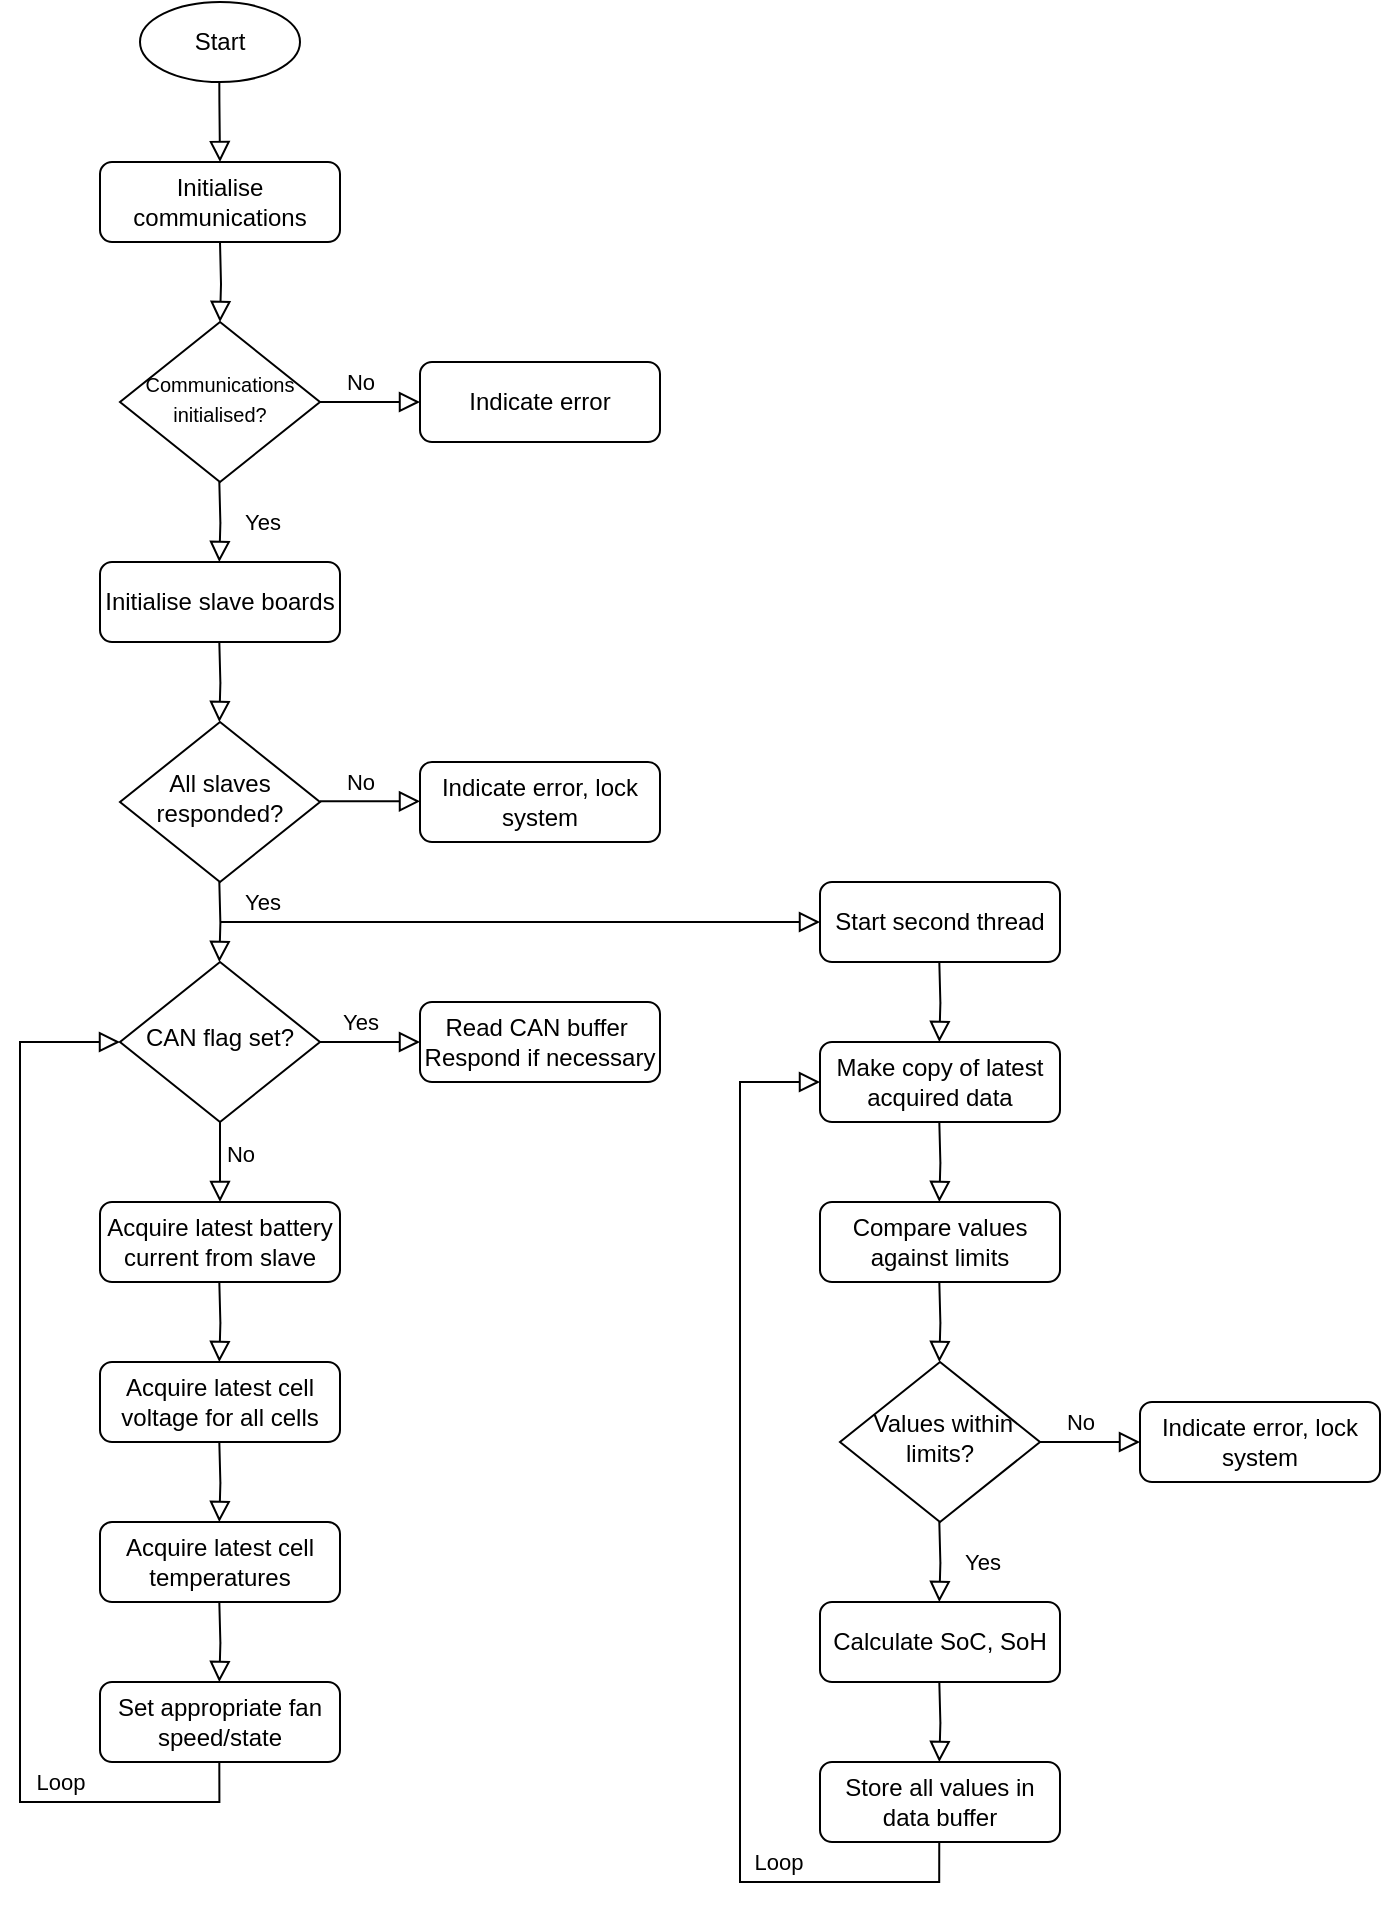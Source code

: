 <mxfile version="14.4.3" type="device"><diagram id="C5RBs43oDa-KdzZeNtuy" name="Page-1"><mxGraphModel dx="1673" dy="1014" grid="1" gridSize="10" guides="1" tooltips="1" connect="1" arrows="1" fold="1" page="1" pageScale="1" pageWidth="827" pageHeight="1169" math="0" shadow="0"><root><mxCell id="WIyWlLk6GJQsqaUBKTNV-0"/><mxCell id="WIyWlLk6GJQsqaUBKTNV-1" parent="WIyWlLk6GJQsqaUBKTNV-0"/><mxCell id="WIyWlLk6GJQsqaUBKTNV-2" value="" style="rounded=0;html=1;jettySize=auto;orthogonalLoop=1;fontSize=11;endArrow=block;endFill=0;endSize=8;strokeWidth=1;shadow=0;labelBackgroundColor=none;edgeStyle=orthogonalEdgeStyle;" parent="WIyWlLk6GJQsqaUBKTNV-1" target="WIyWlLk6GJQsqaUBKTNV-6" edge="1"><mxGeometry relative="1" as="geometry"><mxPoint x="180" y="160" as="sourcePoint"/></mxGeometry></mxCell><mxCell id="WIyWlLk6GJQsqaUBKTNV-5" value="No" style="edgeStyle=orthogonalEdgeStyle;rounded=0;html=1;jettySize=auto;orthogonalLoop=1;fontSize=11;endArrow=block;endFill=0;endSize=8;strokeWidth=1;shadow=0;labelBackgroundColor=none;" parent="WIyWlLk6GJQsqaUBKTNV-1" source="WIyWlLk6GJQsqaUBKTNV-6" edge="1"><mxGeometry x="-0.2" y="10" relative="1" as="geometry"><mxPoint as="offset"/><mxPoint x="280" y="240" as="targetPoint"/></mxGeometry></mxCell><mxCell id="WIyWlLk6GJQsqaUBKTNV-6" value="&lt;font style=&quot;font-size: 10px&quot;&gt;Communications initialised?&lt;/font&gt;" style="rhombus;whiteSpace=wrap;html=1;shadow=0;fontFamily=Helvetica;fontSize=12;align=center;strokeWidth=1;spacing=6;spacingTop=-4;" parent="WIyWlLk6GJQsqaUBKTNV-1" vertex="1"><mxGeometry x="130" y="200" width="100" height="80" as="geometry"/></mxCell><mxCell id="WIyWlLk6GJQsqaUBKTNV-7" value="Indicate error" style="rounded=1;whiteSpace=wrap;html=1;fontSize=12;glass=0;strokeWidth=1;shadow=0;" parent="WIyWlLk6GJQsqaUBKTNV-1" vertex="1"><mxGeometry x="280" y="220" width="120" height="40" as="geometry"/></mxCell><mxCell id="WIyWlLk6GJQsqaUBKTNV-10" value="All slaves responded?" style="rhombus;whiteSpace=wrap;html=1;shadow=0;fontFamily=Helvetica;fontSize=12;align=center;strokeWidth=1;spacing=6;spacingTop=-4;" parent="WIyWlLk6GJQsqaUBKTNV-1" vertex="1"><mxGeometry x="130" y="400" width="100" height="80" as="geometry"/></mxCell><mxCell id="WIyWlLk6GJQsqaUBKTNV-12" value="Indicate error, lock system" style="rounded=1;whiteSpace=wrap;html=1;fontSize=12;glass=0;strokeWidth=1;shadow=0;" parent="WIyWlLk6GJQsqaUBKTNV-1" vertex="1"><mxGeometry x="280" y="420" width="120" height="40" as="geometry"/></mxCell><mxCell id="8A3HEMfRuflnP0B8mw7n-0" value="Start" style="ellipse;whiteSpace=wrap;html=1;" vertex="1" parent="WIyWlLk6GJQsqaUBKTNV-1"><mxGeometry x="140" y="40" width="80" height="40" as="geometry"/></mxCell><mxCell id="8A3HEMfRuflnP0B8mw7n-1" value="" style="rounded=0;html=1;jettySize=auto;orthogonalLoop=1;fontSize=11;endArrow=block;endFill=0;endSize=8;strokeWidth=1;shadow=0;labelBackgroundColor=none;edgeStyle=orthogonalEdgeStyle;" edge="1" parent="WIyWlLk6GJQsqaUBKTNV-1"><mxGeometry relative="1" as="geometry"><mxPoint x="179.66" y="80" as="sourcePoint"/><mxPoint x="180" y="120" as="targetPoint"/><Array as="points"><mxPoint x="180" y="90"/><mxPoint x="180" y="90"/></Array></mxGeometry></mxCell><mxCell id="8A3HEMfRuflnP0B8mw7n-2" value="Initialise communications" style="rounded=1;whiteSpace=wrap;html=1;" vertex="1" parent="WIyWlLk6GJQsqaUBKTNV-1"><mxGeometry x="120" y="120" width="120" height="40" as="geometry"/></mxCell><mxCell id="8A3HEMfRuflnP0B8mw7n-3" value="" style="rounded=0;html=1;jettySize=auto;orthogonalLoop=1;fontSize=11;endArrow=block;endFill=0;endSize=8;strokeWidth=1;shadow=0;labelBackgroundColor=none;edgeStyle=orthogonalEdgeStyle;" edge="1" parent="WIyWlLk6GJQsqaUBKTNV-1"><mxGeometry relative="1" as="geometry"><mxPoint x="179.66" y="280" as="sourcePoint"/><mxPoint x="179.66" y="320" as="targetPoint"/></mxGeometry></mxCell><mxCell id="8A3HEMfRuflnP0B8mw7n-6" value="Yes" style="edgeLabel;html=1;align=center;verticalAlign=middle;resizable=0;points=[];" vertex="1" connectable="0" parent="8A3HEMfRuflnP0B8mw7n-3"><mxGeometry x="-0.424" y="6" relative="1" as="geometry"><mxPoint x="14.34" y="8.28" as="offset"/></mxGeometry></mxCell><mxCell id="8A3HEMfRuflnP0B8mw7n-4" value="Initialise slave boards" style="rounded=1;whiteSpace=wrap;html=1;" vertex="1" parent="WIyWlLk6GJQsqaUBKTNV-1"><mxGeometry x="120" y="320" width="120" height="40" as="geometry"/></mxCell><mxCell id="8A3HEMfRuflnP0B8mw7n-5" value="" style="rounded=0;html=1;jettySize=auto;orthogonalLoop=1;fontSize=11;endArrow=block;endFill=0;endSize=8;strokeWidth=1;shadow=0;labelBackgroundColor=none;edgeStyle=orthogonalEdgeStyle;" edge="1" parent="WIyWlLk6GJQsqaUBKTNV-1"><mxGeometry relative="1" as="geometry"><mxPoint x="179.66" y="360" as="sourcePoint"/><mxPoint x="179.66" y="400" as="targetPoint"/></mxGeometry></mxCell><mxCell id="8A3HEMfRuflnP0B8mw7n-8" value="No" style="edgeStyle=orthogonalEdgeStyle;rounded=0;html=1;jettySize=auto;orthogonalLoop=1;fontSize=11;endArrow=block;endFill=0;endSize=8;strokeWidth=1;shadow=0;labelBackgroundColor=none;" edge="1" parent="WIyWlLk6GJQsqaUBKTNV-1"><mxGeometry x="-0.2" y="10" relative="1" as="geometry"><mxPoint as="offset"/><mxPoint x="230" y="439.66" as="sourcePoint"/><mxPoint x="280" y="439.66" as="targetPoint"/></mxGeometry></mxCell><mxCell id="8A3HEMfRuflnP0B8mw7n-9" value="" style="rounded=0;html=1;jettySize=auto;orthogonalLoop=1;fontSize=11;endArrow=block;endFill=0;endSize=8;strokeWidth=1;shadow=0;labelBackgroundColor=none;edgeStyle=orthogonalEdgeStyle;" edge="1" parent="WIyWlLk6GJQsqaUBKTNV-1"><mxGeometry relative="1" as="geometry"><mxPoint x="179.66" y="480" as="sourcePoint"/><mxPoint x="179.66" y="520" as="targetPoint"/></mxGeometry></mxCell><mxCell id="8A3HEMfRuflnP0B8mw7n-10" value="Yes" style="edgeLabel;html=1;align=center;verticalAlign=middle;resizable=0;points=[];" vertex="1" connectable="0" parent="8A3HEMfRuflnP0B8mw7n-9"><mxGeometry x="-0.424" y="6" relative="1" as="geometry"><mxPoint x="14.34" y="-1.72" as="offset"/></mxGeometry></mxCell><mxCell id="8A3HEMfRuflnP0B8mw7n-11" value="CAN flag set?" style="rhombus;whiteSpace=wrap;html=1;shadow=0;fontFamily=Helvetica;fontSize=12;align=center;strokeWidth=1;spacing=6;spacingTop=-4;" vertex="1" parent="WIyWlLk6GJQsqaUBKTNV-1"><mxGeometry x="130" y="520" width="100" height="80" as="geometry"/></mxCell><mxCell id="8A3HEMfRuflnP0B8mw7n-12" value="" style="rounded=0;html=1;jettySize=auto;orthogonalLoop=1;fontSize=11;endArrow=block;endFill=0;endSize=8;strokeWidth=1;shadow=0;labelBackgroundColor=none;edgeStyle=orthogonalEdgeStyle;exitX=1;exitY=0.5;exitDx=0;exitDy=0;" edge="1" parent="WIyWlLk6GJQsqaUBKTNV-1" source="8A3HEMfRuflnP0B8mw7n-11"><mxGeometry relative="1" as="geometry"><mxPoint x="189.66" y="490" as="sourcePoint"/><mxPoint x="280" y="560" as="targetPoint"/></mxGeometry></mxCell><mxCell id="8A3HEMfRuflnP0B8mw7n-13" value="Yes" style="edgeLabel;html=1;align=center;verticalAlign=middle;resizable=0;points=[];" vertex="1" connectable="0" parent="8A3HEMfRuflnP0B8mw7n-12"><mxGeometry x="-0.424" y="6" relative="1" as="geometry"><mxPoint x="5.52" y="-4" as="offset"/></mxGeometry></mxCell><mxCell id="8A3HEMfRuflnP0B8mw7n-14" value="Read CAN buffer&amp;nbsp;&lt;br&gt;Respond if necessary" style="rounded=1;whiteSpace=wrap;html=1;fontSize=12;glass=0;strokeWidth=1;shadow=0;" vertex="1" parent="WIyWlLk6GJQsqaUBKTNV-1"><mxGeometry x="280" y="540" width="120" height="40" as="geometry"/></mxCell><mxCell id="8A3HEMfRuflnP0B8mw7n-15" value="No" style="edgeStyle=orthogonalEdgeStyle;rounded=0;html=1;jettySize=auto;orthogonalLoop=1;fontSize=11;endArrow=block;endFill=0;endSize=8;strokeWidth=1;shadow=0;labelBackgroundColor=none;exitX=0.5;exitY=1;exitDx=0;exitDy=0;" edge="1" parent="WIyWlLk6GJQsqaUBKTNV-1" source="8A3HEMfRuflnP0B8mw7n-11"><mxGeometry x="-0.2" y="10" relative="1" as="geometry"><mxPoint as="offset"/><mxPoint x="180" y="620.0" as="sourcePoint"/><mxPoint x="180" y="640" as="targetPoint"/></mxGeometry></mxCell><mxCell id="8A3HEMfRuflnP0B8mw7n-16" value="Acquire latest battery current from slave" style="rounded=1;whiteSpace=wrap;html=1;" vertex="1" parent="WIyWlLk6GJQsqaUBKTNV-1"><mxGeometry x="120" y="640" width="120" height="40" as="geometry"/></mxCell><mxCell id="8A3HEMfRuflnP0B8mw7n-17" value="Acquire latest cell voltage for all cells" style="rounded=1;whiteSpace=wrap;html=1;" vertex="1" parent="WIyWlLk6GJQsqaUBKTNV-1"><mxGeometry x="120" y="720" width="120" height="40" as="geometry"/></mxCell><mxCell id="8A3HEMfRuflnP0B8mw7n-19" value="" style="rounded=0;html=1;jettySize=auto;orthogonalLoop=1;fontSize=11;endArrow=block;endFill=0;endSize=8;strokeWidth=1;shadow=0;labelBackgroundColor=none;edgeStyle=orthogonalEdgeStyle;" edge="1" parent="WIyWlLk6GJQsqaUBKTNV-1"><mxGeometry relative="1" as="geometry"><mxPoint x="179.66" y="680" as="sourcePoint"/><mxPoint x="179.66" y="720" as="targetPoint"/></mxGeometry></mxCell><mxCell id="8A3HEMfRuflnP0B8mw7n-20" value="Acquire latest cell temperatures" style="rounded=1;whiteSpace=wrap;html=1;" vertex="1" parent="WIyWlLk6GJQsqaUBKTNV-1"><mxGeometry x="120" y="800" width="120" height="40" as="geometry"/></mxCell><mxCell id="8A3HEMfRuflnP0B8mw7n-21" value="" style="rounded=0;html=1;jettySize=auto;orthogonalLoop=1;fontSize=11;endArrow=block;endFill=0;endSize=8;strokeWidth=1;shadow=0;labelBackgroundColor=none;edgeStyle=orthogonalEdgeStyle;" edge="1" parent="WIyWlLk6GJQsqaUBKTNV-1"><mxGeometry relative="1" as="geometry"><mxPoint x="179.66" y="760" as="sourcePoint"/><mxPoint x="179.66" y="800" as="targetPoint"/></mxGeometry></mxCell><mxCell id="8A3HEMfRuflnP0B8mw7n-22" value="Set appropriate fan speed/state" style="rounded=1;whiteSpace=wrap;html=1;" vertex="1" parent="WIyWlLk6GJQsqaUBKTNV-1"><mxGeometry x="120" y="880" width="120" height="40" as="geometry"/></mxCell><mxCell id="8A3HEMfRuflnP0B8mw7n-23" value="" style="rounded=0;html=1;jettySize=auto;orthogonalLoop=1;fontSize=11;endArrow=block;endFill=0;endSize=8;strokeWidth=1;shadow=0;labelBackgroundColor=none;edgeStyle=orthogonalEdgeStyle;" edge="1" parent="WIyWlLk6GJQsqaUBKTNV-1"><mxGeometry relative="1" as="geometry"><mxPoint x="179.66" y="840" as="sourcePoint"/><mxPoint x="179.66" y="880" as="targetPoint"/></mxGeometry></mxCell><mxCell id="8A3HEMfRuflnP0B8mw7n-25" value="" style="rounded=0;html=1;jettySize=auto;orthogonalLoop=1;fontSize=11;endArrow=block;endFill=0;endSize=8;strokeWidth=1;shadow=0;labelBackgroundColor=none;edgeStyle=orthogonalEdgeStyle;entryX=0;entryY=0.5;entryDx=0;entryDy=0;" edge="1" parent="WIyWlLk6GJQsqaUBKTNV-1" target="8A3HEMfRuflnP0B8mw7n-11"><mxGeometry relative="1" as="geometry"><mxPoint x="179.66" y="920.0" as="sourcePoint"/><mxPoint x="80" y="620" as="targetPoint"/><Array as="points"><mxPoint x="180" y="940"/><mxPoint x="80" y="940"/><mxPoint x="80" y="560"/></Array></mxGeometry></mxCell><mxCell id="8A3HEMfRuflnP0B8mw7n-34" value="Loop" style="edgeLabel;html=1;align=center;verticalAlign=middle;resizable=0;points=[];" vertex="1" connectable="0" parent="8A3HEMfRuflnP0B8mw7n-25"><mxGeometry x="-0.694" relative="1" as="geometry"><mxPoint x="-15.55" y="-10" as="offset"/></mxGeometry></mxCell><mxCell id="8A3HEMfRuflnP0B8mw7n-27" value="" style="rounded=0;html=1;jettySize=auto;orthogonalLoop=1;fontSize=11;endArrow=block;endFill=0;endSize=8;strokeWidth=1;shadow=0;labelBackgroundColor=none;edgeStyle=orthogonalEdgeStyle;" edge="1" parent="WIyWlLk6GJQsqaUBKTNV-1"><mxGeometry relative="1" as="geometry"><mxPoint x="180" y="500" as="sourcePoint"/><mxPoint x="480" y="500" as="targetPoint"/></mxGeometry></mxCell><mxCell id="8A3HEMfRuflnP0B8mw7n-29" value="Start second thread" style="rounded=1;whiteSpace=wrap;html=1;" vertex="1" parent="WIyWlLk6GJQsqaUBKTNV-1"><mxGeometry x="480" y="480" width="120" height="40" as="geometry"/></mxCell><mxCell id="8A3HEMfRuflnP0B8mw7n-30" value="Make copy of latest acquired data" style="rounded=1;whiteSpace=wrap;html=1;" vertex="1" parent="WIyWlLk6GJQsqaUBKTNV-1"><mxGeometry x="480" y="560" width="120" height="40" as="geometry"/></mxCell><mxCell id="8A3HEMfRuflnP0B8mw7n-31" value="" style="rounded=0;html=1;jettySize=auto;orthogonalLoop=1;fontSize=11;endArrow=block;endFill=0;endSize=8;strokeWidth=1;shadow=0;labelBackgroundColor=none;edgeStyle=orthogonalEdgeStyle;" edge="1" parent="WIyWlLk6GJQsqaUBKTNV-1"><mxGeometry relative="1" as="geometry"><mxPoint x="539.66" y="520" as="sourcePoint"/><mxPoint x="539.66" y="560" as="targetPoint"/></mxGeometry></mxCell><mxCell id="8A3HEMfRuflnP0B8mw7n-32" value="Compare values against limits" style="rounded=1;whiteSpace=wrap;html=1;" vertex="1" parent="WIyWlLk6GJQsqaUBKTNV-1"><mxGeometry x="480" y="640" width="120" height="40" as="geometry"/></mxCell><mxCell id="8A3HEMfRuflnP0B8mw7n-33" value="" style="rounded=0;html=1;jettySize=auto;orthogonalLoop=1;fontSize=11;endArrow=block;endFill=0;endSize=8;strokeWidth=1;shadow=0;labelBackgroundColor=none;edgeStyle=orthogonalEdgeStyle;" edge="1" parent="WIyWlLk6GJQsqaUBKTNV-1"><mxGeometry relative="1" as="geometry"><mxPoint x="539.66" y="600" as="sourcePoint"/><mxPoint x="539.66" y="640" as="targetPoint"/></mxGeometry></mxCell><mxCell id="8A3HEMfRuflnP0B8mw7n-35" value="No" style="edgeStyle=orthogonalEdgeStyle;rounded=0;html=1;jettySize=auto;orthogonalLoop=1;fontSize=11;endArrow=block;endFill=0;endSize=8;strokeWidth=1;shadow=0;labelBackgroundColor=none;" edge="1" parent="WIyWlLk6GJQsqaUBKTNV-1" source="8A3HEMfRuflnP0B8mw7n-36"><mxGeometry x="-0.2" y="10" relative="1" as="geometry"><mxPoint as="offset"/><mxPoint x="640" y="760" as="targetPoint"/></mxGeometry></mxCell><mxCell id="8A3HEMfRuflnP0B8mw7n-36" value="&lt;font style=&quot;font-size: 12px&quot;&gt;&amp;nbsp;Values within limits?&lt;/font&gt;" style="rhombus;whiteSpace=wrap;html=1;shadow=0;fontFamily=Helvetica;fontSize=12;align=center;strokeWidth=1;spacing=6;spacingTop=-4;" vertex="1" parent="WIyWlLk6GJQsqaUBKTNV-1"><mxGeometry x="490" y="720" width="100" height="80" as="geometry"/></mxCell><mxCell id="8A3HEMfRuflnP0B8mw7n-37" value="" style="rounded=0;html=1;jettySize=auto;orthogonalLoop=1;fontSize=11;endArrow=block;endFill=0;endSize=8;strokeWidth=1;shadow=0;labelBackgroundColor=none;edgeStyle=orthogonalEdgeStyle;" edge="1" parent="WIyWlLk6GJQsqaUBKTNV-1"><mxGeometry relative="1" as="geometry"><mxPoint x="539.66" y="800" as="sourcePoint"/><mxPoint x="539.66" y="840" as="targetPoint"/></mxGeometry></mxCell><mxCell id="8A3HEMfRuflnP0B8mw7n-38" value="Yes" style="edgeLabel;html=1;align=center;verticalAlign=middle;resizable=0;points=[];" vertex="1" connectable="0" parent="8A3HEMfRuflnP0B8mw7n-37"><mxGeometry x="-0.424" y="6" relative="1" as="geometry"><mxPoint x="14.34" y="8.28" as="offset"/></mxGeometry></mxCell><mxCell id="8A3HEMfRuflnP0B8mw7n-40" value="" style="rounded=0;html=1;jettySize=auto;orthogonalLoop=1;fontSize=11;endArrow=block;endFill=0;endSize=8;strokeWidth=1;shadow=0;labelBackgroundColor=none;edgeStyle=orthogonalEdgeStyle;" edge="1" parent="WIyWlLk6GJQsqaUBKTNV-1"><mxGeometry relative="1" as="geometry"><mxPoint x="539.66" y="680" as="sourcePoint"/><mxPoint x="539.66" y="720" as="targetPoint"/></mxGeometry></mxCell><mxCell id="8A3HEMfRuflnP0B8mw7n-41" value="Calculate SoC, SoH" style="rounded=1;whiteSpace=wrap;html=1;" vertex="1" parent="WIyWlLk6GJQsqaUBKTNV-1"><mxGeometry x="480" y="840" width="120" height="40" as="geometry"/></mxCell><mxCell id="8A3HEMfRuflnP0B8mw7n-42" value="Indicate error, lock system" style="rounded=1;whiteSpace=wrap;html=1;fontSize=12;glass=0;strokeWidth=1;shadow=0;" vertex="1" parent="WIyWlLk6GJQsqaUBKTNV-1"><mxGeometry x="640" y="740" width="120" height="40" as="geometry"/></mxCell><mxCell id="8A3HEMfRuflnP0B8mw7n-43" value="Store all values in data buffer" style="rounded=1;whiteSpace=wrap;html=1;" vertex="1" parent="WIyWlLk6GJQsqaUBKTNV-1"><mxGeometry x="480" y="920" width="120" height="40" as="geometry"/></mxCell><mxCell id="8A3HEMfRuflnP0B8mw7n-44" value="" style="rounded=0;html=1;jettySize=auto;orthogonalLoop=1;fontSize=11;endArrow=block;endFill=0;endSize=8;strokeWidth=1;shadow=0;labelBackgroundColor=none;edgeStyle=orthogonalEdgeStyle;" edge="1" parent="WIyWlLk6GJQsqaUBKTNV-1"><mxGeometry relative="1" as="geometry"><mxPoint x="539.66" y="880" as="sourcePoint"/><mxPoint x="539.66" y="920" as="targetPoint"/></mxGeometry></mxCell><mxCell id="8A3HEMfRuflnP0B8mw7n-45" value="" style="rounded=0;html=1;jettySize=auto;orthogonalLoop=1;fontSize=11;endArrow=block;endFill=0;endSize=8;strokeWidth=1;shadow=0;labelBackgroundColor=none;edgeStyle=orthogonalEdgeStyle;entryX=0;entryY=0.5;entryDx=0;entryDy=0;" edge="1" parent="WIyWlLk6GJQsqaUBKTNV-1" target="8A3HEMfRuflnP0B8mw7n-30"><mxGeometry relative="1" as="geometry"><mxPoint x="539.63" y="960.0" as="sourcePoint"/><mxPoint x="489.97" y="600" as="targetPoint"/><Array as="points"><mxPoint x="540" y="980"/><mxPoint x="440" y="980"/><mxPoint x="440" y="580"/></Array></mxGeometry></mxCell><mxCell id="8A3HEMfRuflnP0B8mw7n-46" value="Loop" style="edgeLabel;html=1;align=center;verticalAlign=middle;resizable=0;points=[];" vertex="1" connectable="0" parent="8A3HEMfRuflnP0B8mw7n-45"><mxGeometry x="-0.694" relative="1" as="geometry"><mxPoint x="-15.55" y="-10" as="offset"/></mxGeometry></mxCell></root></mxGraphModel></diagram></mxfile>